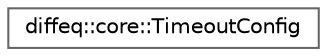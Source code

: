 digraph "Graphical Class Hierarchy"
{
 // LATEX_PDF_SIZE
  bgcolor="transparent";
  edge [fontname=Helvetica,fontsize=10,labelfontname=Helvetica,labelfontsize=10];
  node [fontname=Helvetica,fontsize=10,shape=box,height=0.2,width=0.4];
  rankdir="LR";
  Node0 [id="Node000000",label="diffeq::core::TimeoutConfig",height=0.2,width=0.4,color="grey40", fillcolor="white", style="filled",URL="$structdiffeq_1_1core_1_1_timeout_config.html",tooltip="Configuration for timeout-enabled integration."];
}

